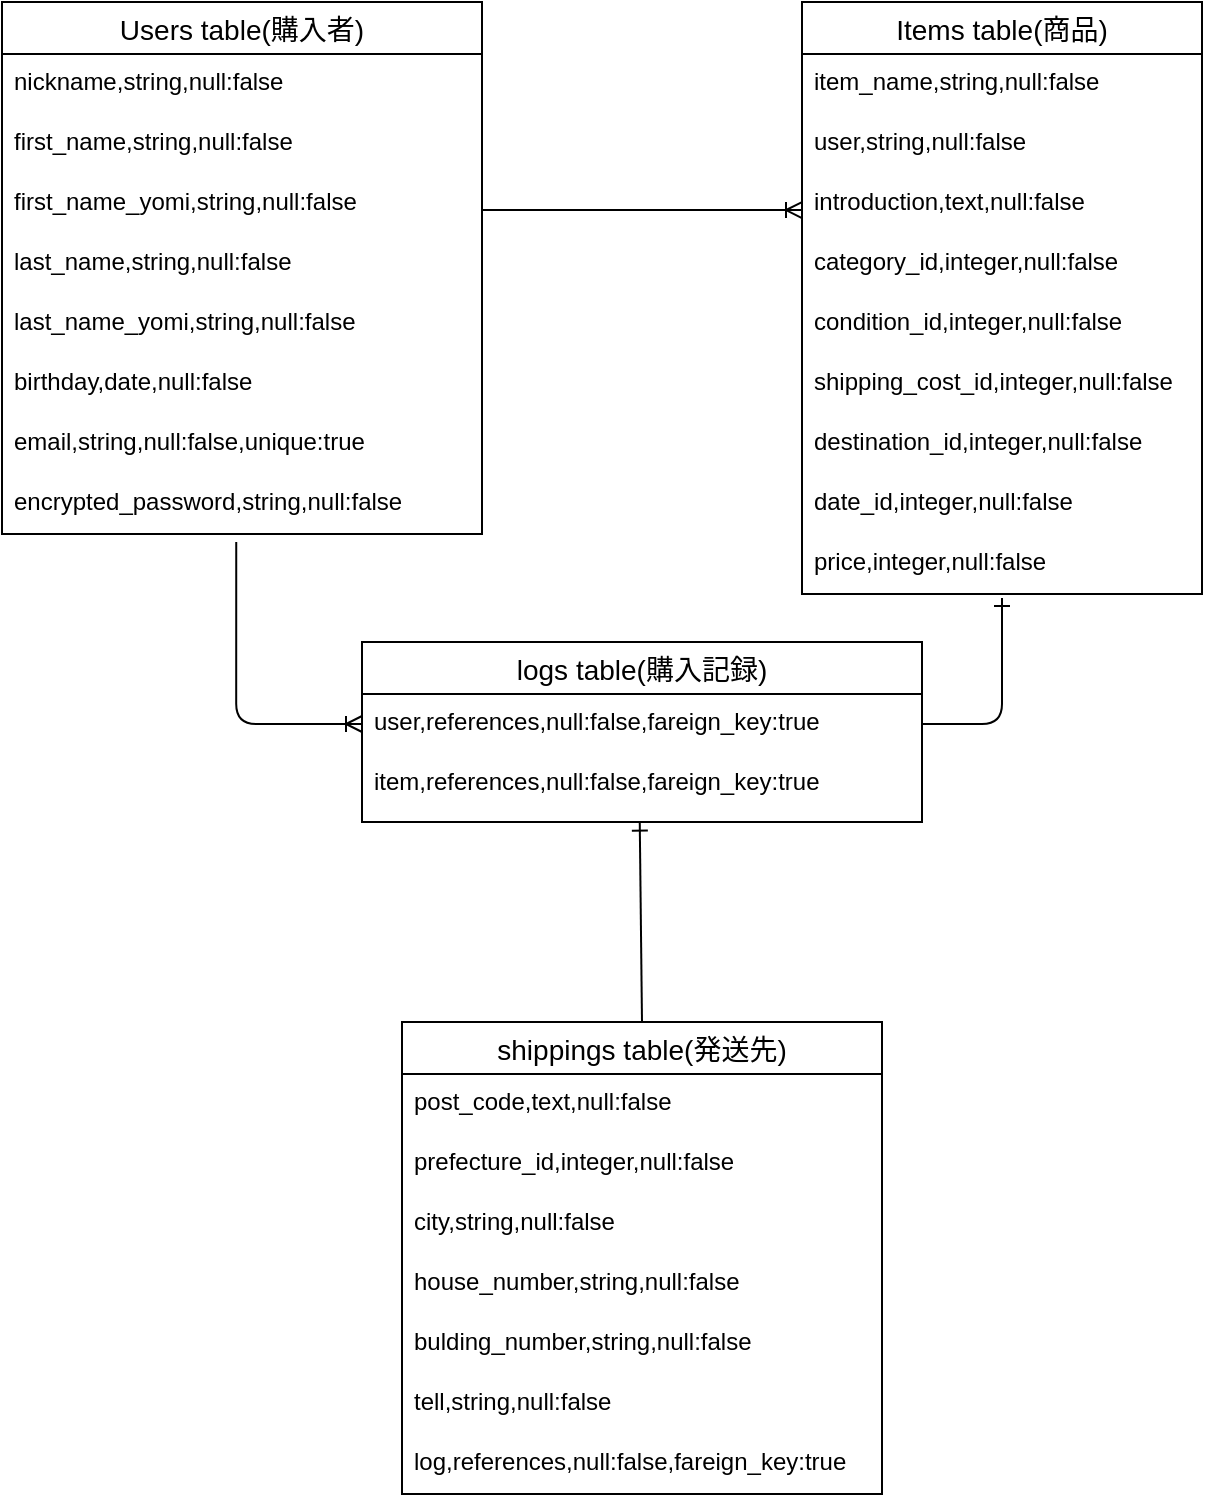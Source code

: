 <mxfile version="13.6.5">
    <diagram id="Yq15EBNQKUsHWGKuwszS" name="ページ1">
        <mxGraphModel dx="1185" dy="753" grid="1" gridSize="10" guides="1" tooltips="1" connect="1" arrows="1" fold="1" page="1" pageScale="1" pageWidth="827" pageHeight="1169" math="0" shadow="0">
            <root>
                <mxCell id="0"/>
                <mxCell id="1" parent="0"/>
                <mxCell id="2" value="" style="fontSize=12;html=1;endArrow=ERone;endFill=1;exitX=0.5;exitY=0;exitDx=0;exitDy=0;entryX=0.496;entryY=1.01;entryDx=0;entryDy=0;entryPerimeter=0;" edge="1" parent="1" source="27" target="23">
                    <mxGeometry width="100" height="100" relative="1" as="geometry">
                        <mxPoint x="290" y="440" as="sourcePoint"/>
                        <mxPoint x="440" y="530" as="targetPoint"/>
                    </mxGeometry>
                </mxCell>
                <mxCell id="3" value="" style="edgeStyle=orthogonalEdgeStyle;fontSize=12;html=1;endArrow=ERoneToMany;exitX=0.488;exitY=1.133;exitDx=0;exitDy=0;exitPerimeter=0;entryX=0;entryY=0.5;entryDx=0;entryDy=0;" edge="1" parent="1" source="12" target="22">
                    <mxGeometry width="100" height="100" relative="1" as="geometry">
                        <mxPoint x="161" y="386.99" as="sourcePoint"/>
                        <mxPoint x="300" y="501" as="targetPoint"/>
                        <Array as="points">
                            <mxPoint x="197" y="451"/>
                        </Array>
                    </mxGeometry>
                </mxCell>
                <mxCell id="4" value="Users table(購入者)" style="swimlane;fontStyle=0;childLayout=stackLayout;horizontal=1;startSize=26;horizontalStack=0;resizeParent=1;resizeParentMax=0;resizeLast=0;collapsible=1;marginBottom=0;align=center;fontSize=14;" vertex="1" parent="1">
                    <mxGeometry x="80" y="90" width="240" height="266" as="geometry"/>
                </mxCell>
                <mxCell id="5" value="nickname,string,null:false" style="text;strokeColor=none;fillColor=none;spacingLeft=4;spacingRight=4;overflow=hidden;rotatable=0;points=[[0,0.5],[1,0.5]];portConstraint=eastwest;fontSize=12;" vertex="1" parent="4">
                    <mxGeometry y="26" width="240" height="30" as="geometry"/>
                </mxCell>
                <mxCell id="6" value="first_name,string,null:false" style="text;strokeColor=none;fillColor=none;spacingLeft=4;spacingRight=4;overflow=hidden;rotatable=0;points=[[0,0.5],[1,0.5]];portConstraint=eastwest;fontSize=12;" vertex="1" parent="4">
                    <mxGeometry y="56" width="240" height="30" as="geometry"/>
                </mxCell>
                <mxCell id="7" value="first_name_yomi,string,null:false" style="text;strokeColor=none;fillColor=none;spacingLeft=4;spacingRight=4;overflow=hidden;rotatable=0;points=[[0,0.5],[1,0.5]];portConstraint=eastwest;fontSize=12;" vertex="1" parent="4">
                    <mxGeometry y="86" width="240" height="30" as="geometry"/>
                </mxCell>
                <mxCell id="8" value="last_name,string,null:false" style="text;strokeColor=none;fillColor=none;spacingLeft=4;spacingRight=4;overflow=hidden;rotatable=0;points=[[0,0.5],[1,0.5]];portConstraint=eastwest;fontSize=12;" vertex="1" parent="4">
                    <mxGeometry y="116" width="240" height="30" as="geometry"/>
                </mxCell>
                <mxCell id="9" value="last_name_yomi,string,null:false" style="text;strokeColor=none;fillColor=none;spacingLeft=4;spacingRight=4;overflow=hidden;rotatable=0;points=[[0,0.5],[1,0.5]];portConstraint=eastwest;fontSize=12;" vertex="1" parent="4">
                    <mxGeometry y="146" width="240" height="30" as="geometry"/>
                </mxCell>
                <mxCell id="10" value="birthday,date,null:false&#10;" style="text;strokeColor=none;fillColor=none;spacingLeft=4;spacingRight=4;overflow=hidden;rotatable=0;points=[[0,0.5],[1,0.5]];portConstraint=eastwest;fontSize=12;" vertex="1" parent="4">
                    <mxGeometry y="176" width="240" height="30" as="geometry"/>
                </mxCell>
                <mxCell id="11" value="email,string,null:false,unique:true" style="text;strokeColor=none;fillColor=none;spacingLeft=4;spacingRight=4;overflow=hidden;rotatable=0;points=[[0,0.5],[1,0.5]];portConstraint=eastwest;fontSize=12;" vertex="1" parent="4">
                    <mxGeometry y="206" width="240" height="30" as="geometry"/>
                </mxCell>
                <mxCell id="12" value="encrypted_password,string,null:false&#10;" style="text;strokeColor=none;fillColor=none;spacingLeft=4;spacingRight=4;overflow=hidden;rotatable=0;points=[[0,0.5],[1,0.5]];portConstraint=eastwest;fontSize=12;" vertex="1" parent="4">
                    <mxGeometry y="236" width="240" height="30" as="geometry"/>
                </mxCell>
                <mxCell id="13" value="Items table(商品)" style="swimlane;fontStyle=0;childLayout=stackLayout;horizontal=1;startSize=26;horizontalStack=0;resizeParent=1;resizeParentMax=0;resizeLast=0;collapsible=1;marginBottom=0;align=center;fontSize=14;" vertex="1" parent="1">
                    <mxGeometry x="480" y="90" width="200" height="296" as="geometry"/>
                </mxCell>
                <mxCell id="14" value="item_name,string,null:false" style="text;strokeColor=none;fillColor=none;spacingLeft=4;spacingRight=4;overflow=hidden;rotatable=0;points=[[0,0.5],[1,0.5]];portConstraint=eastwest;fontSize=12;" vertex="1" parent="13">
                    <mxGeometry y="26" width="200" height="30" as="geometry"/>
                </mxCell>
                <mxCell id="15" value="user,string,null:false" style="text;strokeColor=none;fillColor=none;spacingLeft=4;spacingRight=4;overflow=hidden;rotatable=0;points=[[0,0.5],[1,0.5]];portConstraint=eastwest;fontSize=12;" vertex="1" parent="13">
                    <mxGeometry y="56" width="200" height="30" as="geometry"/>
                </mxCell>
                <mxCell id="16" value="introduction,text,null:false" style="text;strokeColor=none;fillColor=none;spacingLeft=4;spacingRight=4;overflow=hidden;rotatable=0;points=[[0,0.5],[1,0.5]];portConstraint=eastwest;fontSize=12;" vertex="1" parent="13">
                    <mxGeometry y="86" width="200" height="30" as="geometry"/>
                </mxCell>
                <mxCell id="17" value="category_id,integer,null:false" style="text;strokeColor=none;fillColor=none;spacingLeft=4;spacingRight=4;overflow=hidden;rotatable=0;points=[[0,0.5],[1,0.5]];portConstraint=eastwest;fontSize=12;" vertex="1" parent="13">
                    <mxGeometry y="116" width="200" height="30" as="geometry"/>
                </mxCell>
                <mxCell id="18" value="condition_id,integer,null:false" style="text;strokeColor=none;fillColor=none;spacingLeft=4;spacingRight=4;overflow=hidden;rotatable=0;points=[[0,0.5],[1,0.5]];portConstraint=eastwest;fontSize=12;" vertex="1" parent="13">
                    <mxGeometry y="146" width="200" height="30" as="geometry"/>
                </mxCell>
                <mxCell id="34" value="shipping_cost_id,integer,null:false" style="text;strokeColor=none;fillColor=none;spacingLeft=4;spacingRight=4;overflow=hidden;rotatable=0;points=[[0,0.5],[1,0.5]];portConstraint=eastwest;fontSize=12;" vertex="1" parent="13">
                    <mxGeometry y="176" width="200" height="30" as="geometry"/>
                </mxCell>
                <mxCell id="35" value="destination_id,integer,null:false" style="text;strokeColor=none;fillColor=none;spacingLeft=4;spacingRight=4;overflow=hidden;rotatable=0;points=[[0,0.5],[1,0.5]];portConstraint=eastwest;fontSize=12;" vertex="1" parent="13">
                    <mxGeometry y="206" width="200" height="30" as="geometry"/>
                </mxCell>
                <mxCell id="36" value="date_id,integer,null:false" style="text;strokeColor=none;fillColor=none;spacingLeft=4;spacingRight=4;overflow=hidden;rotatable=0;points=[[0,0.5],[1,0.5]];portConstraint=eastwest;fontSize=12;" vertex="1" parent="13">
                    <mxGeometry y="236" width="200" height="30" as="geometry"/>
                </mxCell>
                <mxCell id="19" value="price,integer,null:false" style="text;strokeColor=none;fillColor=none;spacingLeft=4;spacingRight=4;overflow=hidden;rotatable=0;points=[[0,0.5],[1,0.5]];portConstraint=eastwest;fontSize=12;" vertex="1" parent="13">
                    <mxGeometry y="266" width="200" height="30" as="geometry"/>
                </mxCell>
                <mxCell id="20" value="" style="fontSize=12;html=1;endArrow=ERone;endFill=1;exitX=1;exitY=0.5;exitDx=0;exitDy=0;entryX=0.5;entryY=1.067;entryDx=0;entryDy=0;entryPerimeter=0;" edge="1" parent="1" source="22" target="19">
                    <mxGeometry width="100" height="100" relative="1" as="geometry">
                        <mxPoint x="460" y="501" as="sourcePoint"/>
                        <mxPoint x="370" y="528.01" as="targetPoint"/>
                        <Array as="points">
                            <mxPoint x="580" y="451"/>
                        </Array>
                    </mxGeometry>
                </mxCell>
                <mxCell id="21" value="logs table(購入記録)" style="swimlane;fontStyle=0;childLayout=stackLayout;horizontal=1;startSize=26;horizontalStack=0;resizeParent=1;resizeParentMax=0;resizeLast=0;collapsible=1;marginBottom=0;align=center;fontSize=14;" vertex="1" parent="1">
                    <mxGeometry x="260" y="410" width="280" height="90" as="geometry"/>
                </mxCell>
                <mxCell id="22" value="user,references,null:false,fareign_key:true" style="text;strokeColor=none;fillColor=none;spacingLeft=4;spacingRight=4;overflow=hidden;rotatable=0;points=[[0,0.5],[1,0.5]];portConstraint=eastwest;fontSize=12;" vertex="1" parent="21">
                    <mxGeometry y="26" width="280" height="30" as="geometry"/>
                </mxCell>
                <mxCell id="23" value="item,references,null:false,fareign_key:true" style="text;strokeColor=none;fillColor=none;spacingLeft=4;spacingRight=4;overflow=hidden;rotatable=0;points=[[0,0.5],[1,0.5]];portConstraint=eastwest;fontSize=12;" vertex="1" parent="21">
                    <mxGeometry y="56" width="280" height="34" as="geometry"/>
                </mxCell>
                <mxCell id="26" value="" style="edgeStyle=orthogonalEdgeStyle;fontSize=12;html=1;endArrow=ERoneToMany;entryX=0;entryY=0.5;entryDx=0;entryDy=0;" edge="1" parent="1">
                    <mxGeometry width="100" height="100" relative="1" as="geometry">
                        <mxPoint x="320" y="194.0" as="sourcePoint"/>
                        <mxPoint x="480" y="194.01" as="targetPoint"/>
                        <Array as="points">
                            <mxPoint x="340" y="194"/>
                            <mxPoint x="340" y="194"/>
                        </Array>
                    </mxGeometry>
                </mxCell>
                <mxCell id="27" value="shippings table(発送先)" style="swimlane;fontStyle=0;childLayout=stackLayout;horizontal=1;startSize=26;horizontalStack=0;resizeParent=1;resizeParentMax=0;resizeLast=0;collapsible=1;marginBottom=0;align=center;fontSize=14;" vertex="1" parent="1">
                    <mxGeometry x="280" y="600" width="240" height="236" as="geometry"/>
                </mxCell>
                <mxCell id="28" value="post_code,text,null:false" style="text;strokeColor=none;fillColor=none;spacingLeft=4;spacingRight=4;overflow=hidden;rotatable=0;points=[[0,0.5],[1,0.5]];portConstraint=eastwest;fontSize=12;" vertex="1" parent="27">
                    <mxGeometry y="26" width="240" height="30" as="geometry"/>
                </mxCell>
                <mxCell id="29" value="prefecture_id,integer,null:false" style="text;strokeColor=none;fillColor=none;spacingLeft=4;spacingRight=4;overflow=hidden;rotatable=0;points=[[0,0.5],[1,0.5]];portConstraint=eastwest;fontSize=12;" vertex="1" parent="27">
                    <mxGeometry y="56" width="240" height="30" as="geometry"/>
                </mxCell>
                <mxCell id="30" value="city,string,null:false" style="text;strokeColor=none;fillColor=none;spacingLeft=4;spacingRight=4;overflow=hidden;rotatable=0;points=[[0,0.5],[1,0.5]];portConstraint=eastwest;fontSize=12;" vertex="1" parent="27">
                    <mxGeometry y="86" width="240" height="30" as="geometry"/>
                </mxCell>
                <mxCell id="31" value="house_number,string,null:false" style="text;strokeColor=none;fillColor=none;spacingLeft=4;spacingRight=4;overflow=hidden;rotatable=0;points=[[0,0.5],[1,0.5]];portConstraint=eastwest;fontSize=12;" vertex="1" parent="27">
                    <mxGeometry y="116" width="240" height="30" as="geometry"/>
                </mxCell>
                <mxCell id="45" value="bulding_number,string,null:false" style="text;strokeColor=none;fillColor=none;spacingLeft=4;spacingRight=4;overflow=hidden;rotatable=0;points=[[0,0.5],[1,0.5]];portConstraint=eastwest;fontSize=12;" vertex="1" parent="27">
                    <mxGeometry y="146" width="240" height="30" as="geometry"/>
                </mxCell>
                <mxCell id="32" value="tell,string,null:false" style="text;strokeColor=none;fillColor=none;spacingLeft=4;spacingRight=4;overflow=hidden;rotatable=0;points=[[0,0.5],[1,0.5]];portConstraint=eastwest;fontSize=12;" vertex="1" parent="27">
                    <mxGeometry y="176" width="240" height="30" as="geometry"/>
                </mxCell>
                <mxCell id="33" value="log,references,null:false,fareign_key:true" style="text;strokeColor=none;fillColor=none;spacingLeft=4;spacingRight=4;overflow=hidden;rotatable=0;points=[[0,0.5],[1,0.5]];portConstraint=eastwest;fontSize=12;" vertex="1" parent="27">
                    <mxGeometry y="206" width="240" height="30" as="geometry"/>
                </mxCell>
            </root>
        </mxGraphModel>
    </diagram>
</mxfile>
